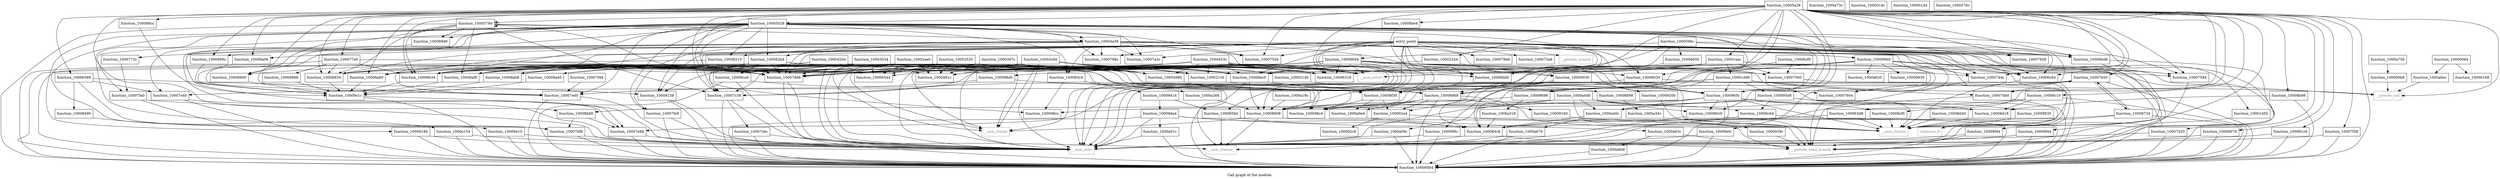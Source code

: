 digraph "Call graph of the module." {
  label="Call graph of the module.";
  node [shape=record];

  Node_function_10006544 [label="{function_10006544}"];
  Node_function_10008b34 [label="{function_10008b34}"];
  Node_function_10007604 [label="{function_10007604}"];
  Node_function_1000773c [label="{function_1000773c}"];
  Node_function_100082b4 [label="{function_100082b4}"];
  Node_function_100077e0 [label="{function_100077e0}"];
  Node_function_1000788c [label="{function_1000788c}"];
  Node_function_10007938 [label="{function_10007938}"];
  Node_function_100079b8 [label="{function_100079b8}"];
  Node_function_100083c4 [label="{function_100083c4}"];
  Node_function_10007a3c [label="{function_10007a3c}"];
  Node_function_10007b50 [label="{function_10007b50}"];
  Node_function_10007c38 [label="{function_10007c38}"];
  Node_function_10008484 [label="{function_10008484}"];
  Node_function_10007cbc [label="{function_10007cbc}"];
  Node_function_10007d20 [label="{function_10007d20}"];
  Node_function_10007d68 [label="{function_10007d68}"];
  Node_function_10008490 [label="{function_10008490}"];
  Node_function_10008030 [label="{function_10008030}"];
  Node_function_10008a08 [label="{function_10008a08}"];
  Node_function_10006650 [label="{function_10006650}"];
  Node_function_10007db0 [label="{function_10007db0}"];
  Node_function_10006694 [label="{function_10006694}"];
  Node_function_10006bb0 [label="{function_10006bb0}"];
  Node_function_100084c8 [label="{function_100084c8}"];
  Node_function_10008078 [label="{function_10008078}"];
  Node_function_10007504 [label="{function_10007504}"];
  Node_function_10008564 [label="{function_10008564}"];
  Node_function_10007df8 [label="{function_10007df8}"];
  Node_function_10008608 [label="{function_10008608}"];
  Node_function_10007e40 [label="{function_10007e40}"];
  Node_function_10008698 [label="{function_10008698}"];
  Node_function_100080c0 [label="{function_100080c0}"];
  Node_function_10008a40 [label="{function_10008a40}"];
  Node_function_10008138 [label="{function_10008138}"];
  Node_function_10006bd8 [label="{function_10006bd8}"];
  Node_function_10008180 [label="{function_10008180}"];
  Node_function_10008734 [label="{function_10008734}"];
  Node_function_10007560 [label="{function_10007560}"];
  Node_function_10007fe8 [label="{function_10007fe8}"];
  Node_function_10008898 [label="{function_10008898}"];
  Node_function_10007e88 [label="{function_10007e88}"];
  Node_function_10008a80 [label="{function_10008a80}"];
  Node_function_100081c8 [label="{function_100081c8}"];
  Node_function_10008af8 [label="{function_10008af8}"];
  Node_function_10006c64 [label="{function_10006c64}"];
  Node_function_100088cc [label="{function_100088cc}"];
  Node_function_10008210 [label="{function_10008210}"];
  Node_function_10007584 [label="{function_10007584}"];
  Node_function_10008900 [label="{function_10008900}"];
  Node_function_10007ed0 [label="{function_10007ed0}"];
  Node_function_10008934 [label="{function_10008934}"];
  Node_function_10007f48 [label="{function_10007f48}"];
  Node_function_10008968 [label="{function_10008968}"];
  Node_function_10006cf0 [label="{function_10006cf0}"];
  Node_function_100074dc [label="{function_100074dc}"];
  Node_function_100075a8 [label="{function_100075a8}"];
  Node_function_10007f58 [label="{function_10007f58}"];
  Node_function_1000899c [label="{function_1000899c}"];
  Node_function_10008b68 [label="{function_10008b68}"];
  Node_function_10007fa0 [label="{function_10007fa0}"];
  Node_function_100089d8 [label="{function_100089d8}"];
  Node_function_1000a01c [label="{function_1000a01c}"];
  Node_function_10008b98 [label="{function_10008b98}"];
  Node_function_10008be4 [label="{function_10008be4}"];
  Node_function_10008c10 [label="{function_10008c10}"];
  Node_function_10008cf0 [label="{function_10008cf0}"];
  Node_function_10008d18 [label="{function_10008d18}"];
  Node_function_10008d40 [label="{function_10008d40}"];
  Node_function_10008d68 [label="{function_10008d68}"];
  Node_function_10008ec0 [label="{function_10008ec0}"];
  Node_function_10008f30 [label="{function_10008f30}"];
  Node_function_10009030 [label="{function_10009030}"];
  Node_function_10009160 [label="{function_10009160}"];
  Node_function_10009200 [label="{function_10009200}"];
  Node_function_1000929c [label="{function_1000929c}"];
  Node_function_100092c8 [label="{function_100092c8}"];
  Node_function_100092e4 [label="{function_100092e4}"];
  Node_function_10009410 [label="{function_10009410}"];
  Node_function_100095d8 [label="{function_100095d8}"];
  Node_function_1000965c [label="{function_1000965c}"];
  Node_function_10009830 [label="{function_10009830}"];
  Node_function_100098c4 [label="{function_100098c4}"];
  Node_function_100098cc [label="{function_100098cc}"];
  Node_function_100098d0 [label="{function_100098d0}"];
  Node_function_10009930 [label="{function_10009930}"];
  Node_function_100099b0 [label="{function_100099b0}"];
  Node_function_10009c1c [label="{function_10009c1c}"];
  Node_function_10009c64 [label="{function_10009c64}"];
  Node_function_10009ca0 [label="{function_10009ca0}"];
  Node_function_10009d14 [label="{function_10009d14}"];
  Node_function_10009da4 [label="{function_10009da4}"];
  Node_function_10009efc [label="{function_10009efc}"];
  Node_function_10009f44 [label="{function_10009f44}"];
  Node_function_10009f8c [label="{function_10009f8c}"];
  Node_function_10009fd4 [label="{function_10009fd4}"];
  Node_function_1000a09c [label="{function_1000a09c}"];
  Node_function_1000a0e4 [label="{function_1000a0e4}"];
  Node_function_1000a154 [label="{function_1000a154}"];
  Node_function_1000a19c [label="{function_1000a19c}"];
  Node_function_1000a268 [label="{function_1000a268}"];
  Node_function_1000a318 [label="{function_1000a318}"];
  Node_function_1000a34c [label="{function_1000a34c}"];
  Node_function_1000a40c [label="{function_1000a40c}"];
  Node_function_1000a4d0 [label="{function_1000a4d0}"];
  Node_function_1000a620 [label="{function_1000a620}"];
  Node_function_1000a63c [label="{function_1000a63c}"];
  Node_function_1000a670 [label="{function_1000a670}"];
  Node_function_1000a6b8 [label="{function_1000a6b8}"];
  Node_function_1000a6ec [label="{function_1000a6ec}"];
  Node_function_1000a73c [label="{function_1000a73c}"];
  Node_function_1000a758 [label="{function_1000a758}"];
  Node___asm_rlwinm [color="gray50", fontcolor="gray50", label="{__asm_rlwinm}"];
  Node___asm_rlwinm_ [color="gray50", fontcolor="gray50", label="{__asm_rlwinm_}"];
  Node___asm_rlwimi [color="gray50", fontcolor="gray50", label="{__asm_rlwimi}"];
  Node___asm_mfcr [color="gray50", fontcolor="gray50", label="{__asm_mfcr}"];
  Node___asm_mtcrf [color="gray50", fontcolor="gray50", label="{__asm_mtcrf}"];
  Node_unknown_0 [color="gray50", fontcolor="gray50", label="{unknown_0}"];
  Node___pseudo_call [color="gray50", fontcolor="gray50", label="{__pseudo_call}"];
  Node___pseudo_branch [color="gray50", fontcolor="gray50", label="{__pseudo_branch}"];
  Node___pseudo_cond_branch [color="gray50", fontcolor="gray50", label="{__pseudo_cond_branch}"];
  Node_function_10000094 [label="{function_10000094}"];
  Node_function_100000b8 [label="{function_100000b8}"];
  Node_function_1000014c [label="{function_1000014c}"];
  Node_function_10000168 [label="{function_10000168}"];
  Node_function_100001d4 [label="{function_100001d4}"];
  Node_entry_point [label="{entry_point}"];
  Node_function_10001d50 [label="{function_10001d50}"];
  Node_function_10001d98 [label="{function_10001d98}"];
  Node_function_10001eac [label="{function_10001eac}"];
  Node_function_10002140 [label="{function_10002140}"];
  Node_function_100021c0 [label="{function_100021c0}"];
  Node_function_10002244 [label="{function_10002244}"];
  Node_function_10002520 [label="{function_10002520}"];
  Node_function_10002ae0 [label="{function_10002ae0}"];
  Node_function_10008ab8 [label="{function_10008ab8}"];
  Node_function_10003034 [label="{function_10003034}"];
  Node_function_1000367c [label="{function_1000367c}"];
  Node_function_10003c60 [label="{function_10003c60}"];
  Node_function_10004204 [label="{function_10004204}"];
  Node_function_1000453c [label="{function_1000453c}"];
  Node_function_1000491c [label="{function_1000491c}"];
  Node_function_10004980 [label="{function_10004980}"];
  Node_function_10004a38 [label="{function_10004a38}"];
  Node_function_10005028 [label="{function_10005028}"];
  Node_function_1000576c [label="{function_1000576c}"];
  Node_function_10005780 [label="{function_10005780}"];
  Node_function_1000596c [label="{function_1000596c}"];
  Node_function_10005a28 [label="{function_10005a28}"];
  Node_function_10006318 [label="{function_10006318}"];
  Node_function_10006368 [label="{function_10006368}"];
  Node_function_100063d8 [label="{function_100063d8}"];
  Node_function_10008b34 -> Node_function_10009c1c;
  Node_function_10007604 -> Node___pseudo_cond_branch;
  Node_function_1000773c -> Node_function_10007fa0;
  Node_function_100082b4 -> Node_function_10007c38;
  Node_function_100082b4 -> Node_function_10008484;
  Node_function_100082b4 -> Node_function_10007d68;
  Node_function_100082b4 -> Node_function_10007ed0;
  Node_function_100082b4 -> Node_function_10008d68;
  Node_function_100082b4 -> Node_function_10008ec0;
  Node_function_100082b4 -> Node_function_10008f30;
  Node_function_100082b4 -> Node_function_100098c4;
  Node_function_100082b4 -> Node_function_10009ca0;
  Node_function_100077e0 -> Node_function_10008b34;
  Node_function_100077e0 -> Node_function_10008484;
  Node_function_100077e0 -> Node_function_10007d68;
  Node_function_100077e0 -> Node_function_10008934;
  Node_function_100077e0 -> Node_function_10008968;
  Node_function_100083c4 -> Node_function_100098c4;
  Node_function_100083c4 -> Node_function_100098cc;
  Node_function_100083c4 -> Node_function_10009d14;
  Node_function_10007b50 -> Node_function_10008484;
  Node_function_10007b50 -> Node_function_10008698;
  Node_function_10007b50 -> Node_function_10008734;
  Node_function_10007b50 -> Node___asm_mfcr;
  Node_function_10007c38 -> Node_function_10008484;
  Node_function_10007c38 -> Node_function_10007cbc;
  Node_function_10007c38 -> Node___asm_mfcr;
  Node_function_10007cbc -> Node_function_10008484;
  Node_function_10007cbc -> Node___asm_mfcr;
  Node_function_10007d20 -> Node_function_10008484;
  Node_function_10007d20 -> Node___asm_mfcr;
  Node_function_10007d68 -> Node_function_10008484;
  Node_function_10007d68 -> Node___asm_mfcr;
  Node_function_10008490 -> Node_function_1000a154;
  Node_function_10008030 -> Node_function_10008484;
  Node_function_10008030 -> Node___asm_mfcr;
  Node_function_10008a08 -> Node_function_10009c1c;
  Node_function_10006650 -> Node_function_10008f30;
  Node_function_10007db0 -> Node_function_10008484;
  Node_function_10007db0 -> Node___asm_mfcr;
  Node_function_10006694 -> Node_function_10008b34;
  Node_function_10006694 -> Node_function_10007c38;
  Node_function_10006694 -> Node_function_10007d68;
  Node_function_10006694 -> Node_function_10008030;
  Node_function_10006694 -> Node_function_10008a40;
  Node_function_10006694 -> Node_function_10008a80;
  Node_function_10006694 -> Node_function_10007584;
  Node_function_10006694 -> Node_function_10008934;
  Node_function_10006694 -> Node_function_100074dc;
  Node_function_10006694 -> Node_function_10008ec0;
  Node_function_10006694 -> Node_function_10008f30;
  Node_function_10006694 -> Node_function_10009030;
  Node_function_10006694 -> Node_function_1000965c;
  Node_function_10006694 -> Node___asm_rlwinm;
  Node_function_10006694 -> Node___asm_mfcr;
  Node_function_10006694 -> Node___asm_mtcrf;
  Node_function_10006694 -> Node_function_10006318;
  Node_function_100084c8 -> Node___asm_rlwinm_;
  Node_function_100084c8 -> Node___pseudo_cond_branch;
  Node_function_10008078 -> Node_function_10008484;
  Node_function_10008078 -> Node___asm_mfcr;
  Node_function_10008564 -> Node_function_100084c8;
  Node_function_10008564 -> Node___asm_rlwinm_;
  Node_function_10007df8 -> Node_function_10008484;
  Node_function_10007df8 -> Node___asm_mfcr;
  Node_function_10008608 -> Node___asm_rlwinm_;
  Node_function_10008608 -> Node___asm_rlwimi;
  Node_function_10008608 -> Node___pseudo_cond_branch;
  Node_function_10007e40 -> Node_function_10008484;
  Node_function_10007e40 -> Node___asm_mfcr;
  Node_function_10008698 -> Node_function_10007b50;
  Node_function_10008698 -> Node_function_10008608;
  Node_function_10008698 -> Node_function_1000a318;
  Node_function_100080c0 -> Node_function_10008484;
  Node_function_100080c0 -> Node___asm_mfcr;
  Node_function_10008a40 -> Node_function_10009c1c;
  Node_function_10008138 -> Node_function_10008484;
  Node_function_10008138 -> Node___asm_mfcr;
  Node_function_10006bd8 -> Node___asm_rlwinm;
  Node_function_10006bd8 -> Node___pseudo_cond_branch;
  Node_function_10008180 -> Node_function_10008484;
  Node_function_10008180 -> Node___asm_mfcr;
  Node_function_10008734 -> Node_function_10007b50;
  Node_function_10008734 -> Node_function_10008484;
  Node_function_10008734 -> Node_function_100084c8;
  Node_function_10008734 -> Node___asm_rlwinm;
  Node_function_10007560 -> Node___pseudo_cond_branch;
  Node_function_10007fe8 -> Node_function_10008484;
  Node_function_10007fe8 -> Node___asm_mfcr;
  Node_function_10008898 -> Node_function_1000a34c;
  Node_function_10007e88 -> Node_function_10008484;
  Node_function_10007e88 -> Node___asm_mfcr;
  Node_function_10008a80 -> Node_function_10009c1c;
  Node_function_100081c8 -> Node_function_10008484;
  Node_function_100081c8 -> Node___asm_mfcr;
  Node_function_10008af8 -> Node_function_10009c1c;
  Node_function_10006c64 -> Node___asm_rlwinm;
  Node_function_10006c64 -> Node___pseudo_cond_branch;
  Node_function_100088cc -> Node_function_10009c1c;
  Node_function_10008210 -> Node_function_10008484;
  Node_function_10008210 -> Node_function_10007d68;
  Node_function_10008210 -> Node_function_10008f30;
  Node_function_10008210 -> Node_function_100098c4;
  Node_function_10008210 -> Node_function_100098cc;
  Node_function_10007584 -> Node___pseudo_cond_branch;
  Node_function_10008900 -> Node_function_10009c1c;
  Node_function_10007ed0 -> Node_function_10008484;
  Node_function_10007ed0 -> Node___asm_mfcr;
  Node_function_10008934 -> Node_function_10009c1c;
  Node_function_10007f48 -> Node_function_10007ed0;
  Node_function_10008968 -> Node_function_10009c1c;
  Node_function_10006cf0 -> Node_function_10007560;
  Node_function_10006cf0 -> Node_function_10008d68;
  Node_function_100074dc -> Node___pseudo_cond_branch;
  Node_function_10007f58 -> Node_function_10008484;
  Node_function_10007f58 -> Node___asm_mfcr;
  Node_function_1000899c -> Node_function_10009c1c;
  Node_function_10008b68 -> Node_function_10007df8;
  Node_function_10008b68 -> Node_function_10007e88;
  Node_function_10007fa0 -> Node_function_10008484;
  Node_function_10007fa0 -> Node___asm_mfcr;
  Node_function_100089d8 -> Node_function_10009c1c;
  Node_function_1000a01c -> Node_function_10008484;
  Node_function_1000a01c -> Node___asm_mfcr;
  Node_function_10008b98 -> Node_function_10008484;
  Node_function_10008b98 -> Node_function_10008d18;
  Node_function_10008be4 -> Node_function_10008608;
  Node_function_10008c10 -> Node_function_10008484;
  Node_function_10008c10 -> Node_function_10008cf0;
  Node_function_10008c10 -> Node_function_10008d18;
  Node_function_10008c10 -> Node_function_1000a40c;
  Node_function_10008cf0 -> Node___asm_rlwinm;
  Node_function_10008d18 -> Node___asm_rlwinm;
  Node_function_10008d40 -> Node___asm_rlwinm;
  Node_function_10008d68 -> Node_function_10008484;
  Node_function_10008d68 -> Node_function_10009160;
  Node_function_10008d68 -> Node_function_100092e4;
  Node_function_10008d68 -> Node_function_100098c4;
  Node_function_10008d68 -> Node_function_1000a0e4;
  Node_function_10008d68 -> Node___asm_rlwinm;
  Node_function_10008ec0 -> Node_function_10008484;
  Node_function_10008ec0 -> Node_function_10008608;
  Node_function_10008ec0 -> Node_function_10008d68;
  Node_function_10008f30 -> Node_function_100092e4;
  Node_function_10008f30 -> Node_function_100098c4;
  Node_function_10008f30 -> Node_function_1000a0e4;
  Node_function_10009030 -> Node_function_100084c8;
  Node_function_10009030 -> Node_function_10008d68;
  Node_function_10009030 -> Node_function_10008f30;
  Node_function_10009030 -> Node_function_10009200;
  Node_function_10009030 -> Node_function_100092e4;
  Node_function_10009030 -> Node_function_100098c4;
  Node_function_10009030 -> Node___asm_rlwinm;
  Node_function_10009160 -> Node___asm_rlwinm;
  Node_function_10009200 -> Node___asm_rlwinm;
  Node_function_1000929c -> Node___pseudo_cond_branch;
  Node_function_100092e4 -> Node_function_1000929c;
  Node_function_100092e4 -> Node_function_100092c8;
  Node_function_10009410 -> Node_function_10008484;
  Node_function_10009410 -> Node___asm_rlwinm_;
  Node_function_100095d8 -> Node_function_10009830;
  Node_function_100095d8 -> Node_function_100098c4;
  Node_function_100095d8 -> Node_function_100098cc;
  Node_function_100095d8 -> Node_function_10009c64;
  Node_function_100095d8 -> Node_unknown_0;
  Node_function_1000965c -> Node_function_10008484;
  Node_function_1000965c -> Node_function_100080c0;
  Node_function_1000965c -> Node_function_10008cf0;
  Node_function_1000965c -> Node_function_10008d18;
  Node_function_1000965c -> Node_function_1000a09c;
  Node_function_1000965c -> Node_function_1000a40c;
  Node_function_1000965c -> Node___asm_rlwinm;
  Node_function_1000965c -> Node___asm_mfcr;
  Node_function_10009830 -> Node_unknown_0;
  Node_function_100098d0 -> Node_function_10007c38;
  Node_function_100098d0 -> Node_function_10007ed0;
  Node_function_100098d0 -> Node_function_1000a4d0;
  Node_function_100099b0 -> Node_function_10008484;
  Node_function_100099b0 -> Node_function_100084c8;
  Node_function_100099b0 -> Node_function_10008608;
  Node_function_100099b0 -> Node_function_100095d8;
  Node_function_100099b0 -> Node_function_100098d0;
  Node_function_100099b0 -> Node_function_10009930;
  Node_function_100099b0 -> Node_function_10009efc;
  Node_function_100099b0 -> Node_function_10009f44;
  Node_function_100099b0 -> Node_function_10009f8c;
  Node_function_100099b0 -> Node_function_10009fd4;
  Node_function_100099b0 -> Node_function_1000a620;
  Node_function_100099b0 -> Node___pseudo_call;
  Node_function_10009c1c -> Node_function_10008484;
  Node_function_10009c1c -> Node___asm_mfcr;
  Node_function_10009c64 -> Node_function_10008484;
  Node_function_10009c64 -> Node___asm_mfcr;
  Node_function_10009ca0 -> Node_function_10008484;
  Node_function_10009ca0 -> Node_function_1000a268;
  Node_function_10009ca0 -> Node___asm_mfcr;
  Node_function_10009d14 -> Node_function_10008564;
  Node_function_10009d14 -> Node_function_10009da4;
  Node_function_10009da4 -> Node_function_10008484;
  Node_function_10009da4 -> Node_function_100084c8;
  Node_function_10009da4 -> Node_function_1000a01c;
  Node_function_10009da4 -> Node___asm_rlwinm;
  Node_function_10009da4 -> Node___asm_mfcr;
  Node_function_10009efc -> Node_function_10008484;
  Node_function_10009efc -> Node___asm_mfcr;
  Node_function_10009f44 -> Node_function_10008484;
  Node_function_10009f44 -> Node___asm_mfcr;
  Node_function_10009f8c -> Node_function_10008484;
  Node_function_10009f8c -> Node___asm_mfcr;
  Node_function_10009fd4 -> Node_function_10008484;
  Node_function_10009fd4 -> Node___asm_mfcr;
  Node_function_1000a09c -> Node_function_10008484;
  Node_function_1000a09c -> Node___asm_mfcr;
  Node_function_1000a0e4 -> Node_function_1000a63c;
  Node_function_1000a154 -> Node_function_10008484;
  Node_function_1000a154 -> Node___asm_mfcr;
  Node_function_1000a19c -> Node_function_10008608;
  Node_function_1000a268 -> Node_function_10008608;
  Node_function_1000a318 -> Node_function_100084c8;
  Node_function_1000a34c -> Node___pseudo_cond_branch;
  Node_function_1000a40c -> Node_function_100084c8;
  Node_function_1000a40c -> Node_function_1000a670;
  Node_function_1000a4d0 -> Node_function_10008608;
  Node_function_1000a4d0 -> Node_function_100080c0;
  Node_function_1000a4d0 -> Node_function_10008b68;
  Node_function_1000a4d0 -> Node_function_10008d18;
  Node_function_1000a4d0 -> Node_function_100098c4;
  Node_function_1000a4d0 -> Node_function_10009c64;
  Node_function_1000a4d0 -> Node_function_1000a40c;
  Node_function_1000a4d0 -> Node___pseudo_cond_branch;
  Node_function_1000a63c -> Node_function_1000a6b8;
  Node_function_1000a63c -> Node___pseudo_cond_branch;
  Node_function_1000a670 -> Node_function_10008484;
  Node_function_1000a670 -> Node___asm_mfcr;
  Node_function_1000a6b8 -> Node_function_10008484;
  Node_function_1000a6ec -> Node___pseudo_call;
  Node_function_1000a758 -> Node_function_100000b8;
  Node_function_10000094 -> Node_function_1000a6ec;
  Node_function_10000094 -> Node_function_10000168;
  Node_function_100000b8 -> Node___pseudo_call;
  Node_entry_point -> Node_function_10008b34;
  Node_entry_point -> Node_function_10007604;
  Node_entry_point -> Node_function_1000788c;
  Node_entry_point -> Node_function_10007938;
  Node_entry_point -> Node_function_100079b8;
  Node_entry_point -> Node_function_10007a3c;
  Node_entry_point -> Node_function_10007c38;
  Node_entry_point -> Node_function_10008484;
  Node_entry_point -> Node_function_10007d68;
  Node_entry_point -> Node_function_10008030;
  Node_entry_point -> Node_function_10008a08;
  Node_entry_point -> Node_function_10006bb0;
  Node_entry_point -> Node_function_10007504;
  Node_entry_point -> Node_function_10008564;
  Node_entry_point -> Node_function_10008608;
  Node_entry_point -> Node_function_10008138;
  Node_entry_point -> Node_function_10006bd8;
  Node_entry_point -> Node_function_10008a80;
  Node_entry_point -> Node_function_10008af8;
  Node_entry_point -> Node_function_10006c64;
  Node_entry_point -> Node_function_10007584;
  Node_entry_point -> Node_function_10008934;
  Node_entry_point -> Node_function_100074dc;
  Node_entry_point -> Node_function_100075a8;
  Node_entry_point -> Node_function_1000899c;
  Node_entry_point -> Node_function_10008ec0;
  Node_entry_point -> Node_function_1000965c;
  Node_entry_point -> Node_function_100099b0;
  Node_entry_point -> Node___asm_rlwinm;
  Node_entry_point -> Node___asm_mfcr;
  Node_entry_point -> Node___asm_mtcrf;
  Node_entry_point -> Node___pseudo_branch;
  Node_entry_point -> Node_function_10001d50;
  Node_entry_point -> Node_function_100021c0;
  Node_entry_point -> Node_function_10006318;
  Node_function_10001d50 -> Node___pseudo_cond_branch;
  Node_function_10001d98 -> Node_function_10007db0;
  Node_function_10001d98 -> Node_function_10007e40;
  Node_function_10001d98 -> Node_function_10007e88;
  Node_function_10001d98 -> Node_function_100095d8;
  Node_function_10001d98 -> Node_function_1000965c;
  Node_function_10001d98 -> Node___pseudo_call;
  Node_function_10001eac -> Node_function_10008484;
  Node_function_10001eac -> Node_function_10007560;
  Node_function_10001eac -> Node_function_10008ec0;
  Node_function_10001eac -> Node_function_10008f30;
  Node_function_10001eac -> Node___asm_mfcr;
  Node_function_10001eac -> Node___asm_mtcrf;
  Node_function_10001eac -> Node_function_10001d98;
  Node_function_10002140 -> Node_function_10008898;
  Node_function_100021c0 -> Node_function_10007604;
  Node_function_10002244 -> Node_function_10008ec0;
  Node_function_10002244 -> Node_function_10009030;
  Node_function_10002520 -> Node_function_10006544;
  Node_function_10002520 -> Node_function_10008b34;
  Node_function_10002520 -> Node_function_10007d68;
  Node_function_10002520 -> Node_function_10007560;
  Node_function_10002520 -> Node_function_10008af8;
  Node_function_10002520 -> Node_function_10008ec0;
  Node_function_10002520 -> Node___asm_rlwimi;
  Node_function_10002520 -> Node___asm_mfcr;
  Node_function_10002520 -> Node___asm_mtcrf;
  Node_function_10002520 -> Node_function_100021c0;
  Node_function_10002520 -> Node_function_10008ab8;
  Node_function_10002520 -> Node_function_1000491c;
  Node_function_10002520 -> Node_function_10004980;
  Node_function_10002520 -> Node_function_10006318;
  Node_function_10002ae0 -> Node_function_10006544;
  Node_function_10002ae0 -> Node_function_10008b34;
  Node_function_10002ae0 -> Node_function_10007d68;
  Node_function_10002ae0 -> Node_function_10008af8;
  Node_function_10002ae0 -> Node_function_10008ec0;
  Node_function_10002ae0 -> Node___asm_rlwimi;
  Node_function_10002ae0 -> Node___asm_mfcr;
  Node_function_10002ae0 -> Node___asm_mtcrf;
  Node_function_10002ae0 -> Node_function_100021c0;
  Node_function_10002ae0 -> Node_function_10008ab8;
  Node_function_10002ae0 -> Node_function_1000491c;
  Node_function_10002ae0 -> Node_function_10004980;
  Node_function_10002ae0 -> Node_function_10006318;
  Node_function_10008ab8 -> Node_function_10009c1c;
  Node_function_10003034 -> Node_function_10006544;
  Node_function_10003034 -> Node_function_10008b34;
  Node_function_10003034 -> Node_function_10007c38;
  Node_function_10003034 -> Node_function_10007d68;
  Node_function_10003034 -> Node_function_10008a40;
  Node_function_10003034 -> Node_function_10008138;
  Node_function_10003034 -> Node_function_10008af8;
  Node_function_10003034 -> Node_function_10008934;
  Node_function_10003034 -> Node_function_10008d68;
  Node_function_10003034 -> Node_function_10008ec0;
  Node_function_10003034 -> Node___asm_rlwimi;
  Node_function_10003034 -> Node___asm_mfcr;
  Node_function_10003034 -> Node___asm_mtcrf;
  Node_function_10003034 -> Node_function_100021c0;
  Node_function_10003034 -> Node_function_10008ab8;
  Node_function_10003034 -> Node_function_1000491c;
  Node_function_10003034 -> Node_function_10004980;
  Node_function_10003034 -> Node_function_10006318;
  Node_function_1000367c -> Node_function_10006544;
  Node_function_1000367c -> Node_function_10008b34;
  Node_function_1000367c -> Node_function_10007d68;
  Node_function_1000367c -> Node_function_10008af8;
  Node_function_1000367c -> Node_function_10008ec0;
  Node_function_1000367c -> Node___asm_rlwimi;
  Node_function_1000367c -> Node___asm_mfcr;
  Node_function_1000367c -> Node___asm_mtcrf;
  Node_function_1000367c -> Node_function_10002140;
  Node_function_1000367c -> Node_function_100021c0;
  Node_function_1000367c -> Node_function_10008ab8;
  Node_function_1000367c -> Node_function_1000491c;
  Node_function_1000367c -> Node_function_10004980;
  Node_function_1000367c -> Node_function_10006318;
  Node_function_10003c60 -> Node_function_10008b34;
  Node_function_10003c60 -> Node_function_10007d68;
  Node_function_10003c60 -> Node_function_10008af8;
  Node_function_10003c60 -> Node_function_10008ec0;
  Node_function_10003c60 -> Node___asm_rlwimi;
  Node_function_10003c60 -> Node___asm_mfcr;
  Node_function_10003c60 -> Node___asm_mtcrf;
  Node_function_10003c60 -> Node_function_10002140;
  Node_function_10003c60 -> Node_function_100021c0;
  Node_function_10003c60 -> Node_function_10008ab8;
  Node_function_10003c60 -> Node_function_1000491c;
  Node_function_10003c60 -> Node_function_10004980;
  Node_function_10003c60 -> Node_function_10006318;
  Node_function_10004204 -> Node_function_10006544;
  Node_function_10004204 -> Node_function_10008b34;
  Node_function_10004204 -> Node_function_10008a80;
  Node_function_10004204 -> Node_function_10008900;
  Node_function_10004204 -> Node_function_10008934;
  Node_function_10004204 -> Node_function_10008ec0;
  Node_function_10004204 -> Node___asm_mfcr;
  Node_function_10004204 -> Node_function_100021c0;
  Node_function_10004204 -> Node_function_10006318;
  Node_function_1000453c -> Node_function_10008b34;
  Node_function_1000453c -> Node_function_10007d68;
  Node_function_1000453c -> Node_function_10006bb0;
  Node_function_1000453c -> Node_function_10007560;
  Node_function_1000453c -> Node_function_10008af8;
  Node_function_1000453c -> Node_function_10006c64;
  Node_function_1000453c -> Node_function_10008ec0;
  Node_function_1000453c -> Node___asm_rlwimi;
  Node_function_1000453c -> Node___asm_mfcr;
  Node_function_1000453c -> Node___asm_mtcrf;
  Node_function_1000453c -> Node_function_100021c0;
  Node_function_1000453c -> Node_function_10008ab8;
  Node_function_1000453c -> Node_function_1000491c;
  Node_function_1000453c -> Node_function_10004980;
  Node_function_1000453c -> Node_function_10006318;
  Node_function_10004980 -> Node___asm_rlwinm_;
  Node_function_10004a38 -> Node_function_10007604;
  Node_function_10004a38 -> Node_function_1000773c;
  Node_function_10004a38 -> Node_function_100082b4;
  Node_function_10004a38 -> Node_function_1000788c;
  Node_function_10004a38 -> Node_function_100083c4;
  Node_function_10004a38 -> Node_function_10007a3c;
  Node_function_10004a38 -> Node_function_10007d68;
  Node_function_10004a38 -> Node_function_10006bb0;
  Node_function_10004a38 -> Node_function_10007504;
  Node_function_10004a38 -> Node_function_10008608;
  Node_function_10004a38 -> Node_function_10006bd8;
  Node_function_10004a38 -> Node_function_10007fe8;
  Node_function_10004a38 -> Node_function_10007e88;
  Node_function_10004a38 -> Node_function_10006c64;
  Node_function_10004a38 -> Node_function_10008210;
  Node_function_10004a38 -> Node_function_10007584;
  Node_function_10004a38 -> Node_function_10007ed0;
  Node_function_10004a38 -> Node_function_100074dc;
  Node_function_10004a38 -> Node_function_1000965c;
  Node_function_10005028 -> Node_function_10008b34;
  Node_function_10005028 -> Node_function_100082b4;
  Node_function_10005028 -> Node_function_1000788c;
  Node_function_10005028 -> Node_function_10007938;
  Node_function_10005028 -> Node_function_100083c4;
  Node_function_10005028 -> Node_function_10007a3c;
  Node_function_10005028 -> Node_function_10007d68;
  Node_function_10005028 -> Node_function_10007db0;
  Node_function_10005028 -> Node_function_10006bb0;
  Node_function_10005028 -> Node_function_10007504;
  Node_function_10005028 -> Node_function_10007df8;
  Node_function_10005028 -> Node_function_10007e40;
  Node_function_10005028 -> Node_function_10008138;
  Node_function_10005028 -> Node_function_10006bd8;
  Node_function_10005028 -> Node_function_10008180;
  Node_function_10005028 -> Node_function_10007fe8;
  Node_function_10005028 -> Node_function_10007e88;
  Node_function_10005028 -> Node_function_10006c64;
  Node_function_10005028 -> Node_function_10008210;
  Node_function_10005028 -> Node_function_10007584;
  Node_function_10005028 -> Node_function_10008900;
  Node_function_10005028 -> Node_function_10007ed0;
  Node_function_10005028 -> Node_function_10007fa0;
  Node_function_10005028 -> Node_function_100089d8;
  Node_function_10005028 -> Node_function_10008d68;
  Node_function_10005028 -> Node_function_10009410;
  Node_function_10005028 -> Node_function_1000965c;
  Node_function_10005028 -> Node_function_10004a38;
  Node_function_10005780 -> Node_function_10008b34;
  Node_function_10005780 -> Node_function_10007c38;
  Node_function_10005780 -> Node_function_10008484;
  Node_function_10005780 -> Node_function_10007d68;
  Node_function_10005780 -> Node_function_10008af8;
  Node_function_10005780 -> Node_function_10008900;
  Node_function_10005780 -> Node_function_10008934;
  Node_function_10005780 -> Node_function_100089d8;
  Node_function_10005780 -> Node_function_1000965c;
  Node_function_10005780 -> Node_function_10004a38;
  Node_function_10005780 -> Node_function_10005780;
  Node_function_1000596c -> Node_function_10006650;
  Node_function_1000596c -> Node_function_10006694;
  Node_function_1000596c -> Node_function_10006bb0;
  Node_function_1000596c -> Node_function_10006bd8;
  Node_function_1000596c -> Node_function_10006c64;
  Node_function_1000596c -> Node_function_10006318;
  Node_function_10005a28 -> Node_function_10008b34;
  Node_function_10005a28 -> Node_function_100077e0;
  Node_function_10005a28 -> Node_function_10007938;
  Node_function_10005a28 -> Node_function_10007b50;
  Node_function_10005a28 -> Node_function_10007c38;
  Node_function_10005a28 -> Node_function_10008484;
  Node_function_10005a28 -> Node_function_10007d20;
  Node_function_10005a28 -> Node_function_10007d68;
  Node_function_10005a28 -> Node_function_10008030;
  Node_function_10005a28 -> Node_function_10008a08;
  Node_function_10005a28 -> Node_function_10007db0;
  Node_function_10005a28 -> Node_function_10006bb0;
  Node_function_10005a28 -> Node_function_100084c8;
  Node_function_10005a28 -> Node_function_10008078;
  Node_function_10005a28 -> Node_function_10007504;
  Node_function_10005a28 -> Node_function_100080c0;
  Node_function_10005a28 -> Node_function_10006bd8;
  Node_function_10005a28 -> Node_function_10008a80;
  Node_function_10005a28 -> Node_function_100081c8;
  Node_function_10005a28 -> Node_function_10006c64;
  Node_function_10005a28 -> Node_function_100088cc;
  Node_function_10005a28 -> Node_function_10007584;
  Node_function_10005a28 -> Node_function_10007ed0;
  Node_function_10005a28 -> Node_function_10008934;
  Node_function_10005a28 -> Node_function_100074dc;
  Node_function_10005a28 -> Node_function_10007f58;
  Node_function_10005a28 -> Node_function_1000899c;
  Node_function_10005a28 -> Node_function_10008b68;
  Node_function_10005a28 -> Node_function_10008b98;
  Node_function_10005a28 -> Node_function_10008be4;
  Node_function_10005a28 -> Node_function_10008c10;
  Node_function_10005a28 -> Node_function_1000965c;
  Node_function_10005a28 -> Node___asm_rlwinm;
  Node_function_10005a28 -> Node___pseudo_call;
  Node_function_10005a28 -> Node_function_10001eac;
  Node_function_10005a28 -> Node_function_10002244;
  Node_function_10005a28 -> Node_function_10005028;
  Node_function_10005a28 -> Node_function_10005780;
  Node_function_10005a28 -> Node_function_10006318;
  Node_function_10005a28 -> Node_function_10006368;
  Node_function_10005a28 -> Node_function_100063d8;
  Node_function_10006368 -> Node_function_10008490;
  Node_function_10006368 -> Node_function_10007df8;
  Node_function_10006368 -> Node_function_10007e40;
  Node_function_10006368 -> Node_function_10008138;
  Node_function_100063d8 -> Node_function_100084c8;
  Node_function_100063d8 -> Node___asm_rlwinm;
}
